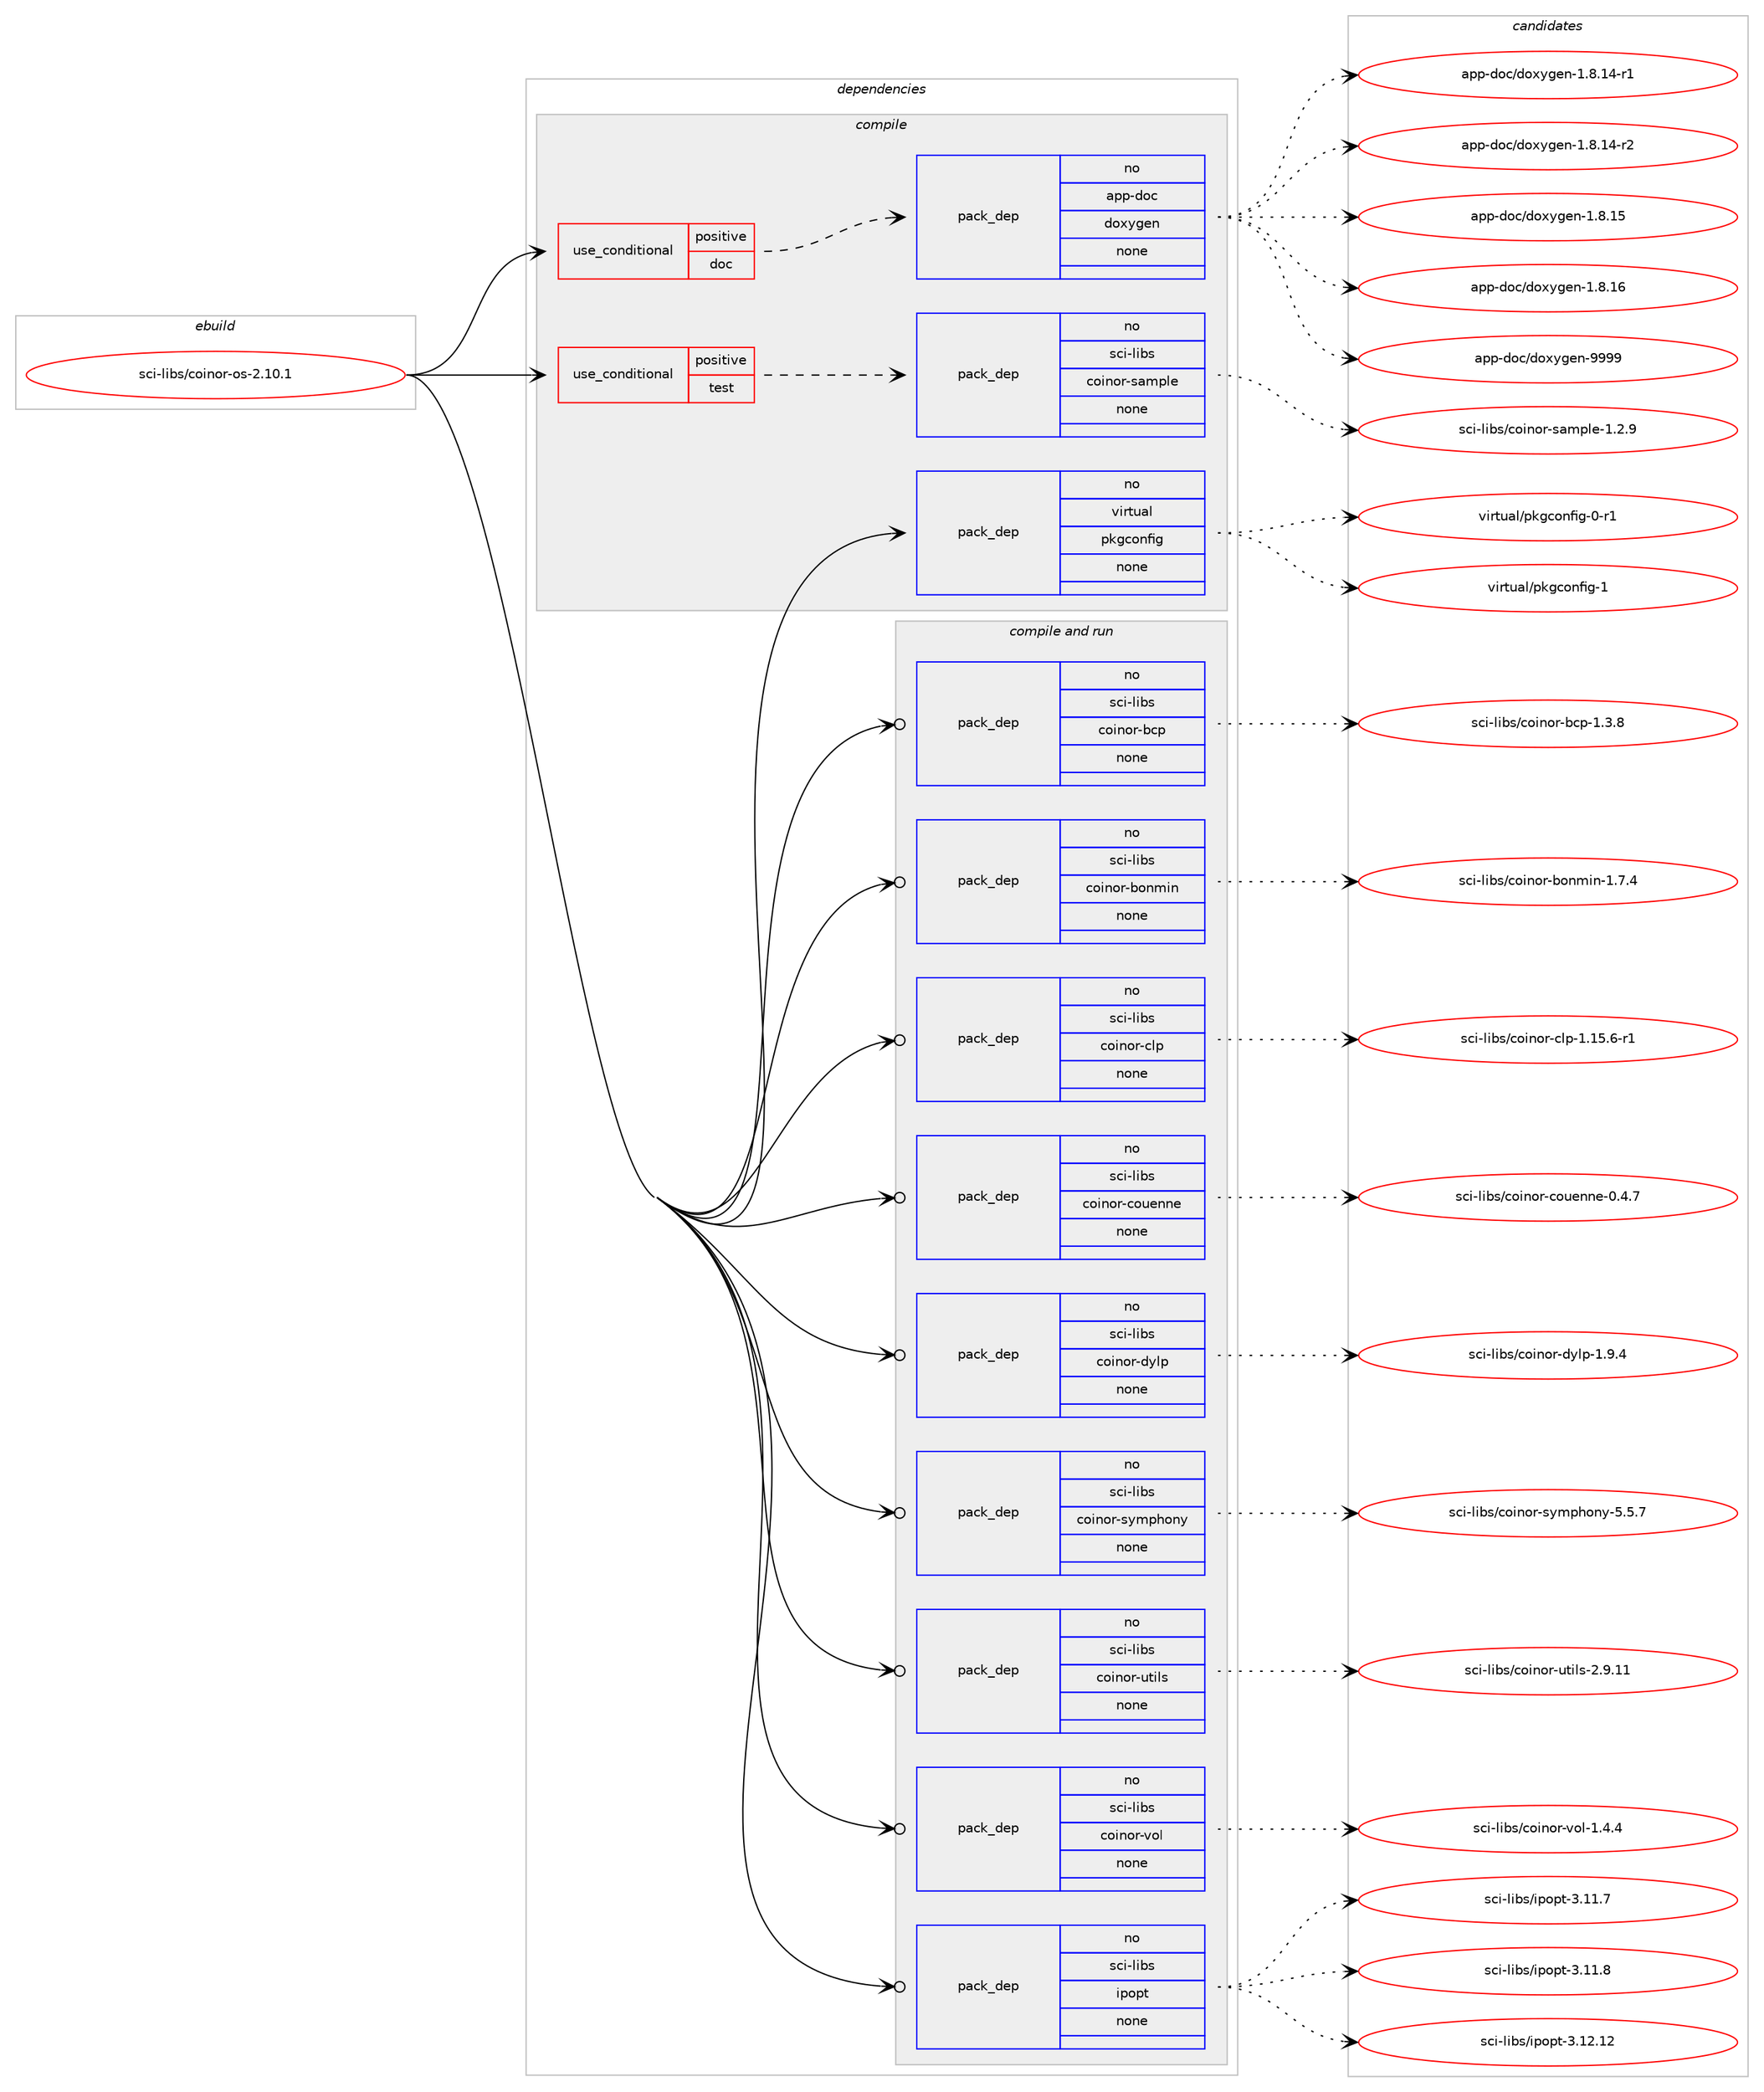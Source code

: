 digraph prolog {

# *************
# Graph options
# *************

newrank=true;
concentrate=true;
compound=true;
graph [rankdir=LR,fontname=Helvetica,fontsize=10,ranksep=1.5];#, ranksep=2.5, nodesep=0.2];
edge  [arrowhead=vee];
node  [fontname=Helvetica,fontsize=10];

# **********
# The ebuild
# **********

subgraph cluster_leftcol {
color=gray;
rank=same;
label=<<i>ebuild</i>>;
id [label="sci-libs/coinor-os-2.10.1", color=red, width=4, href="../sci-libs/coinor-os-2.10.1.svg"];
}

# ****************
# The dependencies
# ****************

subgraph cluster_midcol {
color=gray;
label=<<i>dependencies</i>>;
subgraph cluster_compile {
fillcolor="#eeeeee";
style=filled;
label=<<i>compile</i>>;
subgraph cond207819 {
dependency856327 [label=<<TABLE BORDER="0" CELLBORDER="1" CELLSPACING="0" CELLPADDING="4"><TR><TD ROWSPAN="3" CELLPADDING="10">use_conditional</TD></TR><TR><TD>positive</TD></TR><TR><TD>doc</TD></TR></TABLE>>, shape=none, color=red];
subgraph pack633391 {
dependency856328 [label=<<TABLE BORDER="0" CELLBORDER="1" CELLSPACING="0" CELLPADDING="4" WIDTH="220"><TR><TD ROWSPAN="6" CELLPADDING="30">pack_dep</TD></TR><TR><TD WIDTH="110">no</TD></TR><TR><TD>app-doc</TD></TR><TR><TD>doxygen</TD></TR><TR><TD>none</TD></TR><TR><TD></TD></TR></TABLE>>, shape=none, color=blue];
}
dependency856327:e -> dependency856328:w [weight=20,style="dashed",arrowhead="vee"];
}
id:e -> dependency856327:w [weight=20,style="solid",arrowhead="vee"];
subgraph cond207820 {
dependency856329 [label=<<TABLE BORDER="0" CELLBORDER="1" CELLSPACING="0" CELLPADDING="4"><TR><TD ROWSPAN="3" CELLPADDING="10">use_conditional</TD></TR><TR><TD>positive</TD></TR><TR><TD>test</TD></TR></TABLE>>, shape=none, color=red];
subgraph pack633392 {
dependency856330 [label=<<TABLE BORDER="0" CELLBORDER="1" CELLSPACING="0" CELLPADDING="4" WIDTH="220"><TR><TD ROWSPAN="6" CELLPADDING="30">pack_dep</TD></TR><TR><TD WIDTH="110">no</TD></TR><TR><TD>sci-libs</TD></TR><TR><TD>coinor-sample</TD></TR><TR><TD>none</TD></TR><TR><TD></TD></TR></TABLE>>, shape=none, color=blue];
}
dependency856329:e -> dependency856330:w [weight=20,style="dashed",arrowhead="vee"];
}
id:e -> dependency856329:w [weight=20,style="solid",arrowhead="vee"];
subgraph pack633393 {
dependency856331 [label=<<TABLE BORDER="0" CELLBORDER="1" CELLSPACING="0" CELLPADDING="4" WIDTH="220"><TR><TD ROWSPAN="6" CELLPADDING="30">pack_dep</TD></TR><TR><TD WIDTH="110">no</TD></TR><TR><TD>virtual</TD></TR><TR><TD>pkgconfig</TD></TR><TR><TD>none</TD></TR><TR><TD></TD></TR></TABLE>>, shape=none, color=blue];
}
id:e -> dependency856331:w [weight=20,style="solid",arrowhead="vee"];
}
subgraph cluster_compileandrun {
fillcolor="#eeeeee";
style=filled;
label=<<i>compile and run</i>>;
subgraph pack633394 {
dependency856332 [label=<<TABLE BORDER="0" CELLBORDER="1" CELLSPACING="0" CELLPADDING="4" WIDTH="220"><TR><TD ROWSPAN="6" CELLPADDING="30">pack_dep</TD></TR><TR><TD WIDTH="110">no</TD></TR><TR><TD>sci-libs</TD></TR><TR><TD>coinor-bcp</TD></TR><TR><TD>none</TD></TR><TR><TD></TD></TR></TABLE>>, shape=none, color=blue];
}
id:e -> dependency856332:w [weight=20,style="solid",arrowhead="odotvee"];
subgraph pack633395 {
dependency856333 [label=<<TABLE BORDER="0" CELLBORDER="1" CELLSPACING="0" CELLPADDING="4" WIDTH="220"><TR><TD ROWSPAN="6" CELLPADDING="30">pack_dep</TD></TR><TR><TD WIDTH="110">no</TD></TR><TR><TD>sci-libs</TD></TR><TR><TD>coinor-bonmin</TD></TR><TR><TD>none</TD></TR><TR><TD></TD></TR></TABLE>>, shape=none, color=blue];
}
id:e -> dependency856333:w [weight=20,style="solid",arrowhead="odotvee"];
subgraph pack633396 {
dependency856334 [label=<<TABLE BORDER="0" CELLBORDER="1" CELLSPACING="0" CELLPADDING="4" WIDTH="220"><TR><TD ROWSPAN="6" CELLPADDING="30">pack_dep</TD></TR><TR><TD WIDTH="110">no</TD></TR><TR><TD>sci-libs</TD></TR><TR><TD>coinor-clp</TD></TR><TR><TD>none</TD></TR><TR><TD></TD></TR></TABLE>>, shape=none, color=blue];
}
id:e -> dependency856334:w [weight=20,style="solid",arrowhead="odotvee"];
subgraph pack633397 {
dependency856335 [label=<<TABLE BORDER="0" CELLBORDER="1" CELLSPACING="0" CELLPADDING="4" WIDTH="220"><TR><TD ROWSPAN="6" CELLPADDING="30">pack_dep</TD></TR><TR><TD WIDTH="110">no</TD></TR><TR><TD>sci-libs</TD></TR><TR><TD>coinor-couenne</TD></TR><TR><TD>none</TD></TR><TR><TD></TD></TR></TABLE>>, shape=none, color=blue];
}
id:e -> dependency856335:w [weight=20,style="solid",arrowhead="odotvee"];
subgraph pack633398 {
dependency856336 [label=<<TABLE BORDER="0" CELLBORDER="1" CELLSPACING="0" CELLPADDING="4" WIDTH="220"><TR><TD ROWSPAN="6" CELLPADDING="30">pack_dep</TD></TR><TR><TD WIDTH="110">no</TD></TR><TR><TD>sci-libs</TD></TR><TR><TD>coinor-dylp</TD></TR><TR><TD>none</TD></TR><TR><TD></TD></TR></TABLE>>, shape=none, color=blue];
}
id:e -> dependency856336:w [weight=20,style="solid",arrowhead="odotvee"];
subgraph pack633399 {
dependency856337 [label=<<TABLE BORDER="0" CELLBORDER="1" CELLSPACING="0" CELLPADDING="4" WIDTH="220"><TR><TD ROWSPAN="6" CELLPADDING="30">pack_dep</TD></TR><TR><TD WIDTH="110">no</TD></TR><TR><TD>sci-libs</TD></TR><TR><TD>coinor-symphony</TD></TR><TR><TD>none</TD></TR><TR><TD></TD></TR></TABLE>>, shape=none, color=blue];
}
id:e -> dependency856337:w [weight=20,style="solid",arrowhead="odotvee"];
subgraph pack633400 {
dependency856338 [label=<<TABLE BORDER="0" CELLBORDER="1" CELLSPACING="0" CELLPADDING="4" WIDTH="220"><TR><TD ROWSPAN="6" CELLPADDING="30">pack_dep</TD></TR><TR><TD WIDTH="110">no</TD></TR><TR><TD>sci-libs</TD></TR><TR><TD>coinor-utils</TD></TR><TR><TD>none</TD></TR><TR><TD></TD></TR></TABLE>>, shape=none, color=blue];
}
id:e -> dependency856338:w [weight=20,style="solid",arrowhead="odotvee"];
subgraph pack633401 {
dependency856339 [label=<<TABLE BORDER="0" CELLBORDER="1" CELLSPACING="0" CELLPADDING="4" WIDTH="220"><TR><TD ROWSPAN="6" CELLPADDING="30">pack_dep</TD></TR><TR><TD WIDTH="110">no</TD></TR><TR><TD>sci-libs</TD></TR><TR><TD>coinor-vol</TD></TR><TR><TD>none</TD></TR><TR><TD></TD></TR></TABLE>>, shape=none, color=blue];
}
id:e -> dependency856339:w [weight=20,style="solid",arrowhead="odotvee"];
subgraph pack633402 {
dependency856340 [label=<<TABLE BORDER="0" CELLBORDER="1" CELLSPACING="0" CELLPADDING="4" WIDTH="220"><TR><TD ROWSPAN="6" CELLPADDING="30">pack_dep</TD></TR><TR><TD WIDTH="110">no</TD></TR><TR><TD>sci-libs</TD></TR><TR><TD>ipopt</TD></TR><TR><TD>none</TD></TR><TR><TD></TD></TR></TABLE>>, shape=none, color=blue];
}
id:e -> dependency856340:w [weight=20,style="solid",arrowhead="odotvee"];
}
subgraph cluster_run {
fillcolor="#eeeeee";
style=filled;
label=<<i>run</i>>;
}
}

# **************
# The candidates
# **************

subgraph cluster_choices {
rank=same;
color=gray;
label=<<i>candidates</i>>;

subgraph choice633391 {
color=black;
nodesep=1;
choice97112112451001119947100111120121103101110454946564649524511449 [label="app-doc/doxygen-1.8.14-r1", color=red, width=4,href="../app-doc/doxygen-1.8.14-r1.svg"];
choice97112112451001119947100111120121103101110454946564649524511450 [label="app-doc/doxygen-1.8.14-r2", color=red, width=4,href="../app-doc/doxygen-1.8.14-r2.svg"];
choice9711211245100111994710011112012110310111045494656464953 [label="app-doc/doxygen-1.8.15", color=red, width=4,href="../app-doc/doxygen-1.8.15.svg"];
choice9711211245100111994710011112012110310111045494656464954 [label="app-doc/doxygen-1.8.16", color=red, width=4,href="../app-doc/doxygen-1.8.16.svg"];
choice971121124510011199471001111201211031011104557575757 [label="app-doc/doxygen-9999", color=red, width=4,href="../app-doc/doxygen-9999.svg"];
dependency856328:e -> choice97112112451001119947100111120121103101110454946564649524511449:w [style=dotted,weight="100"];
dependency856328:e -> choice97112112451001119947100111120121103101110454946564649524511450:w [style=dotted,weight="100"];
dependency856328:e -> choice9711211245100111994710011112012110310111045494656464953:w [style=dotted,weight="100"];
dependency856328:e -> choice9711211245100111994710011112012110310111045494656464954:w [style=dotted,weight="100"];
dependency856328:e -> choice971121124510011199471001111201211031011104557575757:w [style=dotted,weight="100"];
}
subgraph choice633392 {
color=black;
nodesep=1;
choice11599105451081059811547991111051101111144511597109112108101454946504657 [label="sci-libs/coinor-sample-1.2.9", color=red, width=4,href="../sci-libs/coinor-sample-1.2.9.svg"];
dependency856330:e -> choice11599105451081059811547991111051101111144511597109112108101454946504657:w [style=dotted,weight="100"];
}
subgraph choice633393 {
color=black;
nodesep=1;
choice11810511411611797108471121071039911111010210510345484511449 [label="virtual/pkgconfig-0-r1", color=red, width=4,href="../virtual/pkgconfig-0-r1.svg"];
choice1181051141161179710847112107103991111101021051034549 [label="virtual/pkgconfig-1", color=red, width=4,href="../virtual/pkgconfig-1.svg"];
dependency856331:e -> choice11810511411611797108471121071039911111010210510345484511449:w [style=dotted,weight="100"];
dependency856331:e -> choice1181051141161179710847112107103991111101021051034549:w [style=dotted,weight="100"];
}
subgraph choice633394 {
color=black;
nodesep=1;
choice1159910545108105981154799111105110111114459899112454946514656 [label="sci-libs/coinor-bcp-1.3.8", color=red, width=4,href="../sci-libs/coinor-bcp-1.3.8.svg"];
dependency856332:e -> choice1159910545108105981154799111105110111114459899112454946514656:w [style=dotted,weight="100"];
}
subgraph choice633395 {
color=black;
nodesep=1;
choice11599105451081059811547991111051101111144598111110109105110454946554652 [label="sci-libs/coinor-bonmin-1.7.4", color=red, width=4,href="../sci-libs/coinor-bonmin-1.7.4.svg"];
dependency856333:e -> choice11599105451081059811547991111051101111144598111110109105110454946554652:w [style=dotted,weight="100"];
}
subgraph choice633396 {
color=black;
nodesep=1;
choice11599105451081059811547991111051101111144599108112454946495346544511449 [label="sci-libs/coinor-clp-1.15.6-r1", color=red, width=4,href="../sci-libs/coinor-clp-1.15.6-r1.svg"];
dependency856334:e -> choice11599105451081059811547991111051101111144599108112454946495346544511449:w [style=dotted,weight="100"];
}
subgraph choice633397 {
color=black;
nodesep=1;
choice11599105451081059811547991111051101111144599111117101110110101454846524655 [label="sci-libs/coinor-couenne-0.4.7", color=red, width=4,href="../sci-libs/coinor-couenne-0.4.7.svg"];
dependency856335:e -> choice11599105451081059811547991111051101111144599111117101110110101454846524655:w [style=dotted,weight="100"];
}
subgraph choice633398 {
color=black;
nodesep=1;
choice115991054510810598115479911110511011111445100121108112454946574652 [label="sci-libs/coinor-dylp-1.9.4", color=red, width=4,href="../sci-libs/coinor-dylp-1.9.4.svg"];
dependency856336:e -> choice115991054510810598115479911110511011111445100121108112454946574652:w [style=dotted,weight="100"];
}
subgraph choice633399 {
color=black;
nodesep=1;
choice115991054510810598115479911110511011111445115121109112104111110121455346534655 [label="sci-libs/coinor-symphony-5.5.7", color=red, width=4,href="../sci-libs/coinor-symphony-5.5.7.svg"];
dependency856337:e -> choice115991054510810598115479911110511011111445115121109112104111110121455346534655:w [style=dotted,weight="100"];
}
subgraph choice633400 {
color=black;
nodesep=1;
choice11599105451081059811547991111051101111144511711610510811545504657464949 [label="sci-libs/coinor-utils-2.9.11", color=red, width=4,href="../sci-libs/coinor-utils-2.9.11.svg"];
dependency856338:e -> choice11599105451081059811547991111051101111144511711610510811545504657464949:w [style=dotted,weight="100"];
}
subgraph choice633401 {
color=black;
nodesep=1;
choice115991054510810598115479911110511011111445118111108454946524652 [label="sci-libs/coinor-vol-1.4.4", color=red, width=4,href="../sci-libs/coinor-vol-1.4.4.svg"];
dependency856339:e -> choice115991054510810598115479911110511011111445118111108454946524652:w [style=dotted,weight="100"];
}
subgraph choice633402 {
color=black;
nodesep=1;
choice1159910545108105981154710511211111211645514649494655 [label="sci-libs/ipopt-3.11.7", color=red, width=4,href="../sci-libs/ipopt-3.11.7.svg"];
choice1159910545108105981154710511211111211645514649494656 [label="sci-libs/ipopt-3.11.8", color=red, width=4,href="../sci-libs/ipopt-3.11.8.svg"];
choice115991054510810598115471051121111121164551464950464950 [label="sci-libs/ipopt-3.12.12", color=red, width=4,href="../sci-libs/ipopt-3.12.12.svg"];
dependency856340:e -> choice1159910545108105981154710511211111211645514649494655:w [style=dotted,weight="100"];
dependency856340:e -> choice1159910545108105981154710511211111211645514649494656:w [style=dotted,weight="100"];
dependency856340:e -> choice115991054510810598115471051121111121164551464950464950:w [style=dotted,weight="100"];
}
}

}
